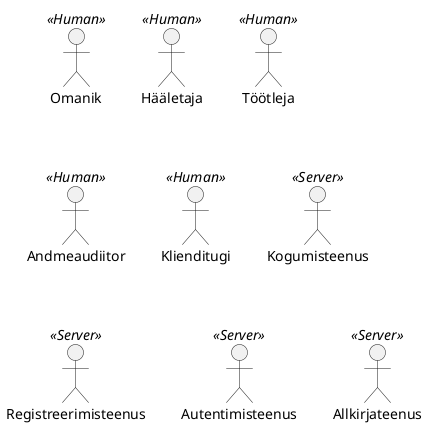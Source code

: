 
@startuml

  :Omanik: as Omanik <<Human>>
  actor Hääletaja <<Human>>
  actor Töötleja <<Human>>
  actor Andmeaudiitor <<Human>>
  actor Klienditugi <<Human>>
  actor Kogumisteenus <<Server>>
  actor Registreerimisteenus <<Server>>
  actor Autentimisteenus <<Server>>
  actor Allkirjateenus <<Server>>



@enduml
